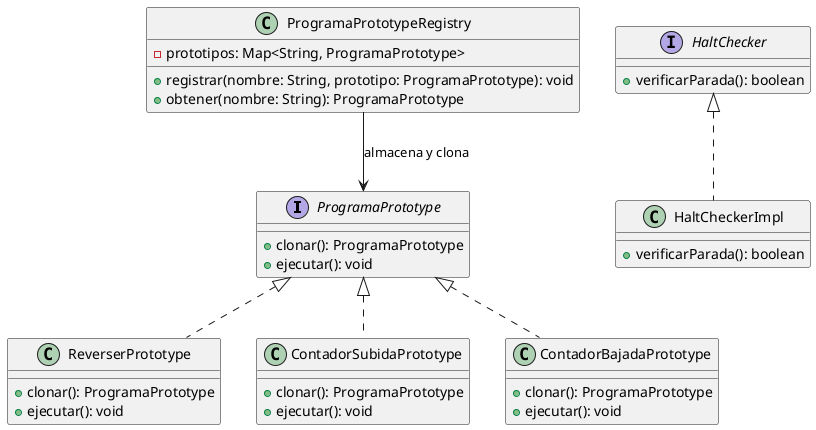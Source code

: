 @startuml
' Interfaces
interface ProgramaPrototype {
    +clonar(): ProgramaPrototype
    +ejecutar(): void
}

interface HaltChecker {
    +verificarParada(): boolean
}

' Clases concretas (prototipos)
class ReverserPrototype implements ProgramaPrototype {
    +clonar(): ProgramaPrototype
    +ejecutar(): void
}

class ContadorSubidaPrototype implements ProgramaPrototype {
    +clonar(): ProgramaPrototype
    +ejecutar(): void
}

class ContadorBajadaPrototype implements ProgramaPrototype {
    +clonar(): ProgramaPrototype
    +ejecutar(): void
}

class HaltCheckerImpl implements HaltChecker {
    +verificarParada(): boolean
}

' Registro de prototipos
class ProgramaPrototypeRegistry {
    -prototipos: Map<String, ProgramaPrototype>
    +registrar(nombre: String, prototipo: ProgramaPrototype): void
    +obtener(nombre: String): ProgramaPrototype
}




ProgramaPrototypeRegistry --> ProgramaPrototype : almacena y clona

@enduml
